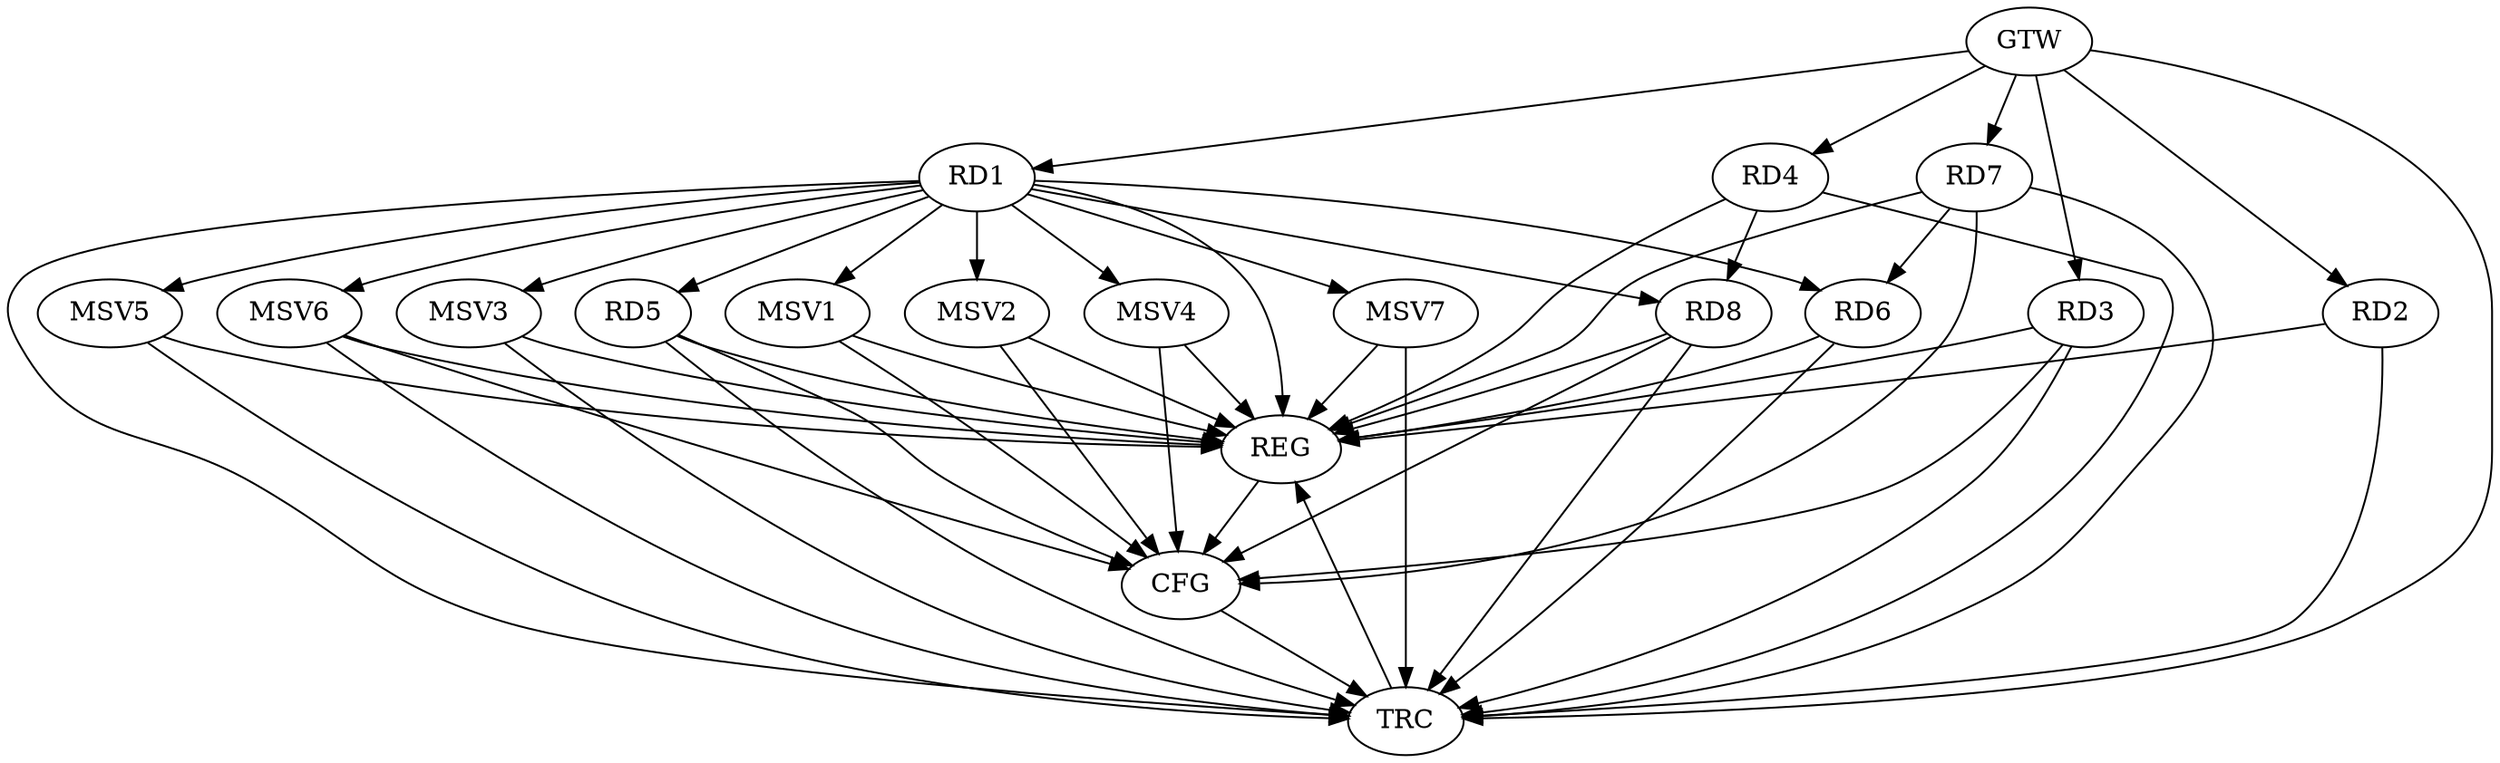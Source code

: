 strict digraph G {
  RD1 [ label="RD1" ];
  RD2 [ label="RD2" ];
  RD3 [ label="RD3" ];
  RD4 [ label="RD4" ];
  RD5 [ label="RD5" ];
  RD6 [ label="RD6" ];
  RD7 [ label="RD7" ];
  RD8 [ label="RD8" ];
  GTW [ label="GTW" ];
  REG [ label="REG" ];
  CFG [ label="CFG" ];
  TRC [ label="TRC" ];
  MSV1 [ label="MSV1" ];
  MSV2 [ label="MSV2" ];
  MSV3 [ label="MSV3" ];
  MSV4 [ label="MSV4" ];
  MSV5 [ label="MSV5" ];
  MSV6 [ label="MSV6" ];
  MSV7 [ label="MSV7" ];
  RD1 -> RD5;
  RD1 -> RD6;
  RD1 -> RD8;
  RD4 -> RD8;
  RD7 -> RD6;
  GTW -> RD1;
  GTW -> RD2;
  GTW -> RD3;
  GTW -> RD4;
  GTW -> RD7;
  RD1 -> REG;
  RD2 -> REG;
  RD3 -> REG;
  RD4 -> REG;
  RD5 -> REG;
  RD6 -> REG;
  RD7 -> REG;
  RD8 -> REG;
  RD7 -> CFG;
  RD8 -> CFG;
  RD5 -> CFG;
  RD3 -> CFG;
  REG -> CFG;
  RD1 -> TRC;
  RD2 -> TRC;
  RD3 -> TRC;
  RD4 -> TRC;
  RD5 -> TRC;
  RD6 -> TRC;
  RD7 -> TRC;
  RD8 -> TRC;
  GTW -> TRC;
  CFG -> TRC;
  TRC -> REG;
  RD1 -> MSV1;
  MSV1 -> REG;
  MSV1 -> CFG;
  RD1 -> MSV2;
  MSV2 -> REG;
  MSV2 -> CFG;
  RD1 -> MSV3;
  MSV3 -> REG;
  MSV3 -> TRC;
  RD1 -> MSV4;
  MSV4 -> REG;
  MSV4 -> CFG;
  RD1 -> MSV5;
  MSV5 -> REG;
  MSV5 -> TRC;
  RD1 -> MSV6;
  MSV6 -> REG;
  MSV6 -> TRC;
  MSV6 -> CFG;
  RD1 -> MSV7;
  MSV7 -> REG;
  MSV7 -> TRC;
}
